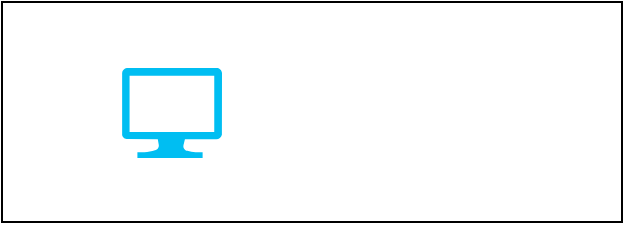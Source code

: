 <mxfile version="26.0.5">
  <diagram name="Página-1" id="SgBYGpGdru_EiPPWbspc">
    <mxGraphModel dx="1042" dy="663" grid="1" gridSize="10" guides="1" tooltips="1" connect="1" arrows="1" fold="1" page="1" pageScale="1" pageWidth="827" pageHeight="1169" math="0" shadow="0">
      <root>
        <mxCell id="0" />
        <mxCell id="1" parent="0" />
        <mxCell id="BfF_gy7R4zZh9mfc9pzg-1" value="" style="rounded=0;whiteSpace=wrap;html=1;" vertex="1" parent="1">
          <mxGeometry x="280" y="50" width="310" height="110" as="geometry" />
        </mxCell>
        <mxCell id="BfF_gy7R4zZh9mfc9pzg-2" value="" style="verticalLabelPosition=bottom;html=1;verticalAlign=top;align=center;strokeColor=none;fillColor=#00BEF2;shape=mxgraph.azure.computer;pointerEvents=1;" vertex="1" parent="1">
          <mxGeometry x="340" y="83" width="50" height="45" as="geometry" />
        </mxCell>
      </root>
    </mxGraphModel>
  </diagram>
</mxfile>
